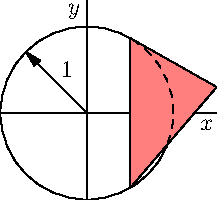 import graph;
size(0,100);

real f(real x) {return sqrt(1-x*x);}

picture b;
picture a=b;
real x=0.5;
pair zp=(x,f(x));
pair zm=(x,-f(x));
pair zh=(1.5,0.3);
guide g=zm--zp--zh--cycle;

xaxis("$x$");
yaxis("$y$",-infinity,1.3);

draw("1",(0,0)--dir(135),Arrow,PenMargin);

draw(circle((0,0),1));
filldraw(g,red+white);

picture hidden;
draw(hidden,circle((0,0),1),dashed);
clip(hidden,g);

add(hidden);
